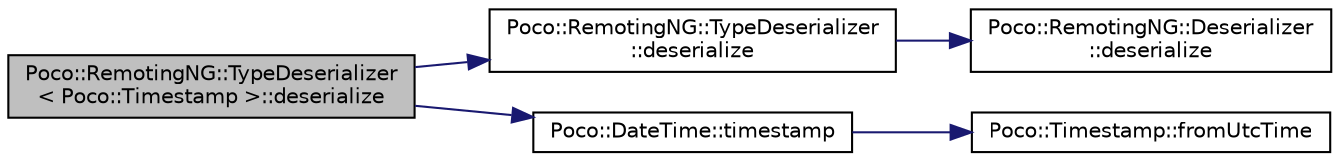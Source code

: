 digraph "Poco::RemotingNG::TypeDeserializer&lt; Poco::Timestamp &gt;::deserialize"
{
 // LATEX_PDF_SIZE
  edge [fontname="Helvetica",fontsize="10",labelfontname="Helvetica",labelfontsize="10"];
  node [fontname="Helvetica",fontsize="10",shape=record];
  rankdir="LR";
  Node1 [label="Poco::RemotingNG::TypeDeserializer\l\< Poco::Timestamp \>::deserialize",height=0.2,width=0.4,color="black", fillcolor="grey75", style="filled", fontcolor="black",tooltip=" "];
  Node1 -> Node2 [color="midnightblue",fontsize="10",style="solid"];
  Node2 [label="Poco::RemotingNG::TypeDeserializer\l::deserialize",height=0.2,width=0.4,color="black", fillcolor="white", style="filled",URL="$classPoco_1_1RemotingNG_1_1TypeDeserializer.html#a93de3b10c219daf40047332e26ac0442",tooltip=" "];
  Node2 -> Node3 [color="midnightblue",fontsize="10",style="solid"];
  Node3 [label="Poco::RemotingNG::Deserializer\l::deserialize",height=0.2,width=0.4,color="black", fillcolor="white", style="filled",URL="$classPoco_1_1RemotingNG_1_1Deserializer.html#aefcff95c9b5ab543cae7f61f856ba5f8",tooltip=" "];
  Node1 -> Node4 [color="midnightblue",fontsize="10",style="solid"];
  Node4 [label="Poco::DateTime::timestamp",height=0.2,width=0.4,color="black", fillcolor="white", style="filled",URL="$classPoco_1_1DateTime.html#ab9b29631beb7d1046e798624e1e86735",tooltip="Returns the julian day for the date and time."];
  Node4 -> Node5 [color="midnightblue",fontsize="10",style="solid"];
  Node5 [label="Poco::Timestamp::fromUtcTime",height=0.2,width=0.4,color="black", fillcolor="white", style="filled",URL="$classPoco_1_1Timestamp.html#a33eda16c876c53ad5ab9733b0944d93c",tooltip="Creates a timestamp from a std::time_t."];
}
